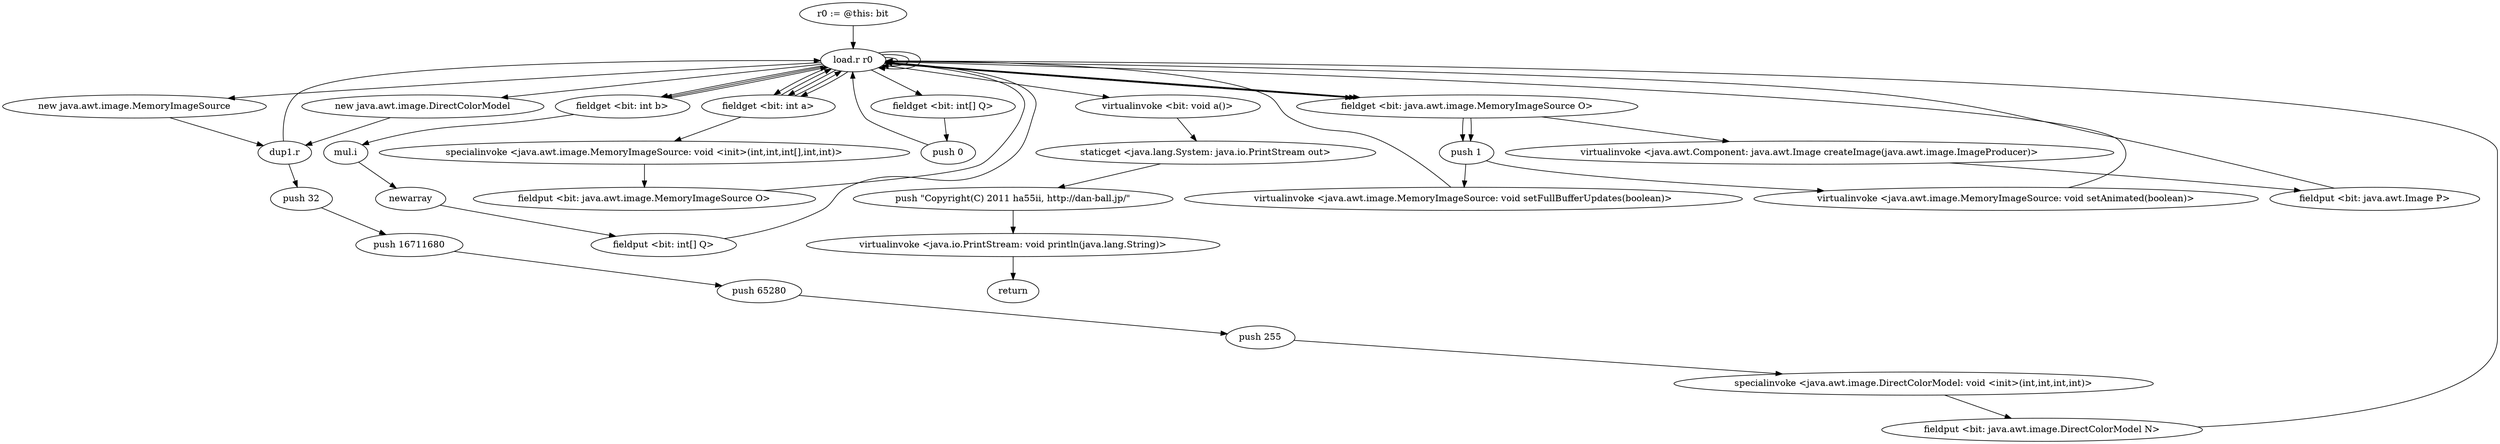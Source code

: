 digraph "" {
    "r0 := @this: bit"
    "load.r r0"
    "r0 := @this: bit"->"load.r r0";
    "load.r r0"->"load.r r0";
    "fieldget <bit: int a>"
    "load.r r0"->"fieldget <bit: int a>";
    "fieldget <bit: int a>"->"load.r r0";
    "fieldget <bit: int b>"
    "load.r r0"->"fieldget <bit: int b>";
    "mul.i"
    "fieldget <bit: int b>"->"mul.i";
    "newarray"
    "mul.i"->"newarray";
    "fieldput <bit: int[] Q>"
    "newarray"->"fieldput <bit: int[] Q>";
    "fieldput <bit: int[] Q>"->"load.r r0";
    "new java.awt.image.DirectColorModel"
    "load.r r0"->"new java.awt.image.DirectColorModel";
    "dup1.r"
    "new java.awt.image.DirectColorModel"->"dup1.r";
    "push 32"
    "dup1.r"->"push 32";
    "push 16711680"
    "push 32"->"push 16711680";
    "push 65280"
    "push 16711680"->"push 65280";
    "push 255"
    "push 65280"->"push 255";
    "specialinvoke <java.awt.image.DirectColorModel: void <init>(int,int,int,int)>"
    "push 255"->"specialinvoke <java.awt.image.DirectColorModel: void <init>(int,int,int,int)>";
    "fieldput <bit: java.awt.image.DirectColorModel N>"
    "specialinvoke <java.awt.image.DirectColorModel: void <init>(int,int,int,int)>"->"fieldput <bit: java.awt.image.DirectColorModel N>";
    "fieldput <bit: java.awt.image.DirectColorModel N>"->"load.r r0";
    "new java.awt.image.MemoryImageSource"
    "load.r r0"->"new java.awt.image.MemoryImageSource";
    "new java.awt.image.MemoryImageSource"->"dup1.r";
    "dup1.r"->"load.r r0";
    "load.r r0"->"fieldget <bit: int a>";
    "fieldget <bit: int a>"->"load.r r0";
    "load.r r0"->"fieldget <bit: int b>";
    "fieldget <bit: int b>"->"load.r r0";
    "fieldget <bit: int[] Q>"
    "load.r r0"->"fieldget <bit: int[] Q>";
    "push 0"
    "fieldget <bit: int[] Q>"->"push 0";
    "push 0"->"load.r r0";
    "load.r r0"->"fieldget <bit: int a>";
    "specialinvoke <java.awt.image.MemoryImageSource: void <init>(int,int,int[],int,int)>"
    "fieldget <bit: int a>"->"specialinvoke <java.awt.image.MemoryImageSource: void <init>(int,int,int[],int,int)>";
    "fieldput <bit: java.awt.image.MemoryImageSource O>"
    "specialinvoke <java.awt.image.MemoryImageSource: void <init>(int,int,int[],int,int)>"->"fieldput <bit: java.awt.image.MemoryImageSource O>";
    "fieldput <bit: java.awt.image.MemoryImageSource O>"->"load.r r0";
    "fieldget <bit: java.awt.image.MemoryImageSource O>"
    "load.r r0"->"fieldget <bit: java.awt.image.MemoryImageSource O>";
    "push 1"
    "fieldget <bit: java.awt.image.MemoryImageSource O>"->"push 1";
    "virtualinvoke <java.awt.image.MemoryImageSource: void setFullBufferUpdates(boolean)>"
    "push 1"->"virtualinvoke <java.awt.image.MemoryImageSource: void setFullBufferUpdates(boolean)>";
    "virtualinvoke <java.awt.image.MemoryImageSource: void setFullBufferUpdates(boolean)>"->"load.r r0";
    "load.r r0"->"fieldget <bit: java.awt.image.MemoryImageSource O>";
    "fieldget <bit: java.awt.image.MemoryImageSource O>"->"push 1";
    "virtualinvoke <java.awt.image.MemoryImageSource: void setAnimated(boolean)>"
    "push 1"->"virtualinvoke <java.awt.image.MemoryImageSource: void setAnimated(boolean)>";
    "virtualinvoke <java.awt.image.MemoryImageSource: void setAnimated(boolean)>"->"load.r r0";
    "load.r r0"->"load.r r0";
    "load.r r0"->"load.r r0";
    "load.r r0"->"fieldget <bit: java.awt.image.MemoryImageSource O>";
    "virtualinvoke <java.awt.Component: java.awt.Image createImage(java.awt.image.ImageProducer)>"
    "fieldget <bit: java.awt.image.MemoryImageSource O>"->"virtualinvoke <java.awt.Component: java.awt.Image createImage(java.awt.image.ImageProducer)>";
    "fieldput <bit: java.awt.Image P>"
    "virtualinvoke <java.awt.Component: java.awt.Image createImage(java.awt.image.ImageProducer)>"->"fieldput <bit: java.awt.Image P>";
    "fieldput <bit: java.awt.Image P>"->"load.r r0";
    "virtualinvoke <bit: void a()>"
    "load.r r0"->"virtualinvoke <bit: void a()>";
    "staticget <java.lang.System: java.io.PrintStream out>"
    "virtualinvoke <bit: void a()>"->"staticget <java.lang.System: java.io.PrintStream out>";
    "push \"Copyright(C) 2011 ha55ii, http://dan-ball.jp/\""
    "staticget <java.lang.System: java.io.PrintStream out>"->"push \"Copyright(C) 2011 ha55ii, http://dan-ball.jp/\"";
    "virtualinvoke <java.io.PrintStream: void println(java.lang.String)>"
    "push \"Copyright(C) 2011 ha55ii, http://dan-ball.jp/\""->"virtualinvoke <java.io.PrintStream: void println(java.lang.String)>";
    "return"
    "virtualinvoke <java.io.PrintStream: void println(java.lang.String)>"->"return";
}
